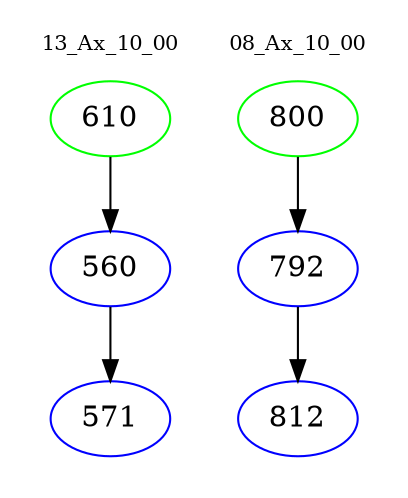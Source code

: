 digraph{
subgraph cluster_0 {
color = white
label = "13_Ax_10_00";
fontsize=10;
T0_610 [label="610", color="green"]
T0_610 -> T0_560 [color="black"]
T0_560 [label="560", color="blue"]
T0_560 -> T0_571 [color="black"]
T0_571 [label="571", color="blue"]
}
subgraph cluster_1 {
color = white
label = "08_Ax_10_00";
fontsize=10;
T1_800 [label="800", color="green"]
T1_800 -> T1_792 [color="black"]
T1_792 [label="792", color="blue"]
T1_792 -> T1_812 [color="black"]
T1_812 [label="812", color="blue"]
}
}
